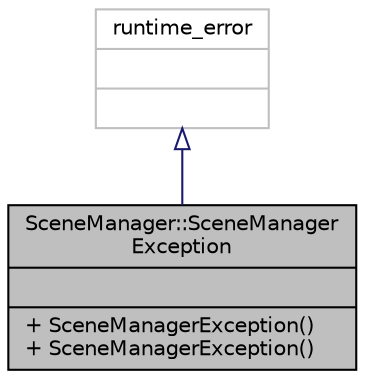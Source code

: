 digraph "SceneManager::SceneManagerException"
{
 // LATEX_PDF_SIZE
  edge [fontname="Helvetica",fontsize="10",labelfontname="Helvetica",labelfontsize="10"];
  node [fontname="Helvetica",fontsize="10",shape=record];
  Node1 [label="{SceneManager::SceneManager\lException\n||+ SceneManagerException()\l+ SceneManagerException()\l}",height=0.2,width=0.4,color="black", fillcolor="grey75", style="filled", fontcolor="black",tooltip=" "];
  Node2 -> Node1 [dir="back",color="midnightblue",fontsize="10",style="solid",arrowtail="onormal"];
  Node2 [label="{runtime_error\n||}",height=0.2,width=0.4,color="grey75", fillcolor="white", style="filled",tooltip=" "];
}
